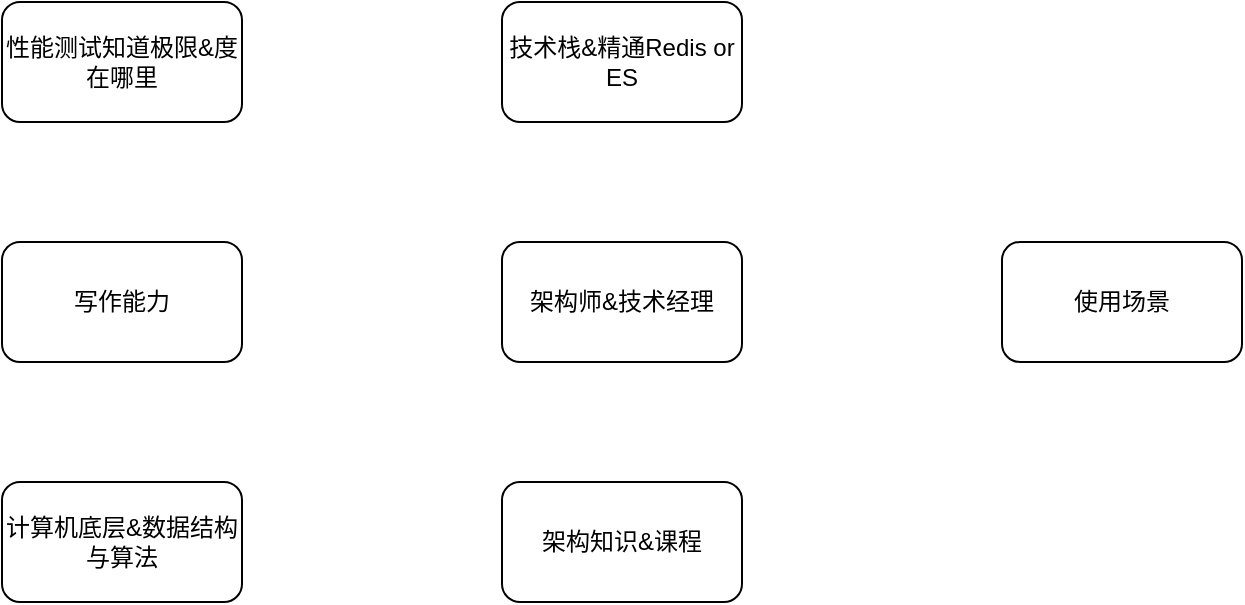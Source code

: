 <mxfile version="17.4.0" type="github">
  <diagram id="yX4JlD2XJ49cNifu15De" name="Page-1">
    <mxGraphModel dx="1002" dy="685" grid="1" gridSize="10" guides="1" tooltips="1" connect="1" arrows="1" fold="1" page="1" pageScale="1" pageWidth="827" pageHeight="1169" math="0" shadow="0">
      <root>
        <mxCell id="0" />
        <mxCell id="1" parent="0" />
        <mxCell id="sOjoA4uLG9KZKxS9Kc0K-1" value="性能测试知道极限&amp;amp;度在哪里" style="rounded=1;whiteSpace=wrap;html=1;" vertex="1" parent="1">
          <mxGeometry x="120" y="160" width="120" height="60" as="geometry" />
        </mxCell>
        <mxCell id="sOjoA4uLG9KZKxS9Kc0K-2" value="写作能力" style="rounded=1;whiteSpace=wrap;html=1;" vertex="1" parent="1">
          <mxGeometry x="120" y="280" width="120" height="60" as="geometry" />
        </mxCell>
        <mxCell id="sOjoA4uLG9KZKxS9Kc0K-3" value="计算机底层&amp;amp;数据结构与算法" style="rounded=1;whiteSpace=wrap;html=1;" vertex="1" parent="1">
          <mxGeometry x="120" y="400" width="120" height="60" as="geometry" />
        </mxCell>
        <mxCell id="sOjoA4uLG9KZKxS9Kc0K-4" value="架构师&amp;amp;技术经理" style="rounded=1;whiteSpace=wrap;html=1;" vertex="1" parent="1">
          <mxGeometry x="370" y="280" width="120" height="60" as="geometry" />
        </mxCell>
        <mxCell id="sOjoA4uLG9KZKxS9Kc0K-5" value="技术栈&amp;amp;精通Redis or ES" style="rounded=1;whiteSpace=wrap;html=1;" vertex="1" parent="1">
          <mxGeometry x="370" y="160" width="120" height="60" as="geometry" />
        </mxCell>
        <mxCell id="sOjoA4uLG9KZKxS9Kc0K-6" value="架构知识&amp;amp;课程" style="rounded=1;whiteSpace=wrap;html=1;" vertex="1" parent="1">
          <mxGeometry x="370" y="400" width="120" height="60" as="geometry" />
        </mxCell>
        <mxCell id="sOjoA4uLG9KZKxS9Kc0K-7" value="使用场景" style="rounded=1;whiteSpace=wrap;html=1;" vertex="1" parent="1">
          <mxGeometry x="620" y="280" width="120" height="60" as="geometry" />
        </mxCell>
      </root>
    </mxGraphModel>
  </diagram>
</mxfile>
